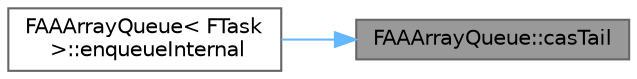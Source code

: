 digraph "FAAArrayQueue::casTail"
{
 // INTERACTIVE_SVG=YES
 // LATEX_PDF_SIZE
  bgcolor="transparent";
  edge [fontname=Helvetica,fontsize=10,labelfontname=Helvetica,labelfontsize=10];
  node [fontname=Helvetica,fontsize=10,shape=box,height=0.2,width=0.4];
  rankdir="RL";
  Node1 [id="Node000001",label="FAAArrayQueue::casTail",height=0.2,width=0.4,color="gray40", fillcolor="grey60", style="filled", fontcolor="black",tooltip=" "];
  Node1 -> Node2 [id="edge1_Node000001_Node000002",dir="back",color="steelblue1",style="solid",tooltip=" "];
  Node2 [id="Node000002",label="FAAArrayQueue\< FTask\l \>::enqueueInternal",height=0.2,width=0.4,color="grey40", fillcolor="white", style="filled",URL="$d3/dfa/classFAAArrayQueue.html#a80ff2d93d93bfbb005c01c613a91bdd1",tooltip=" "];
}
